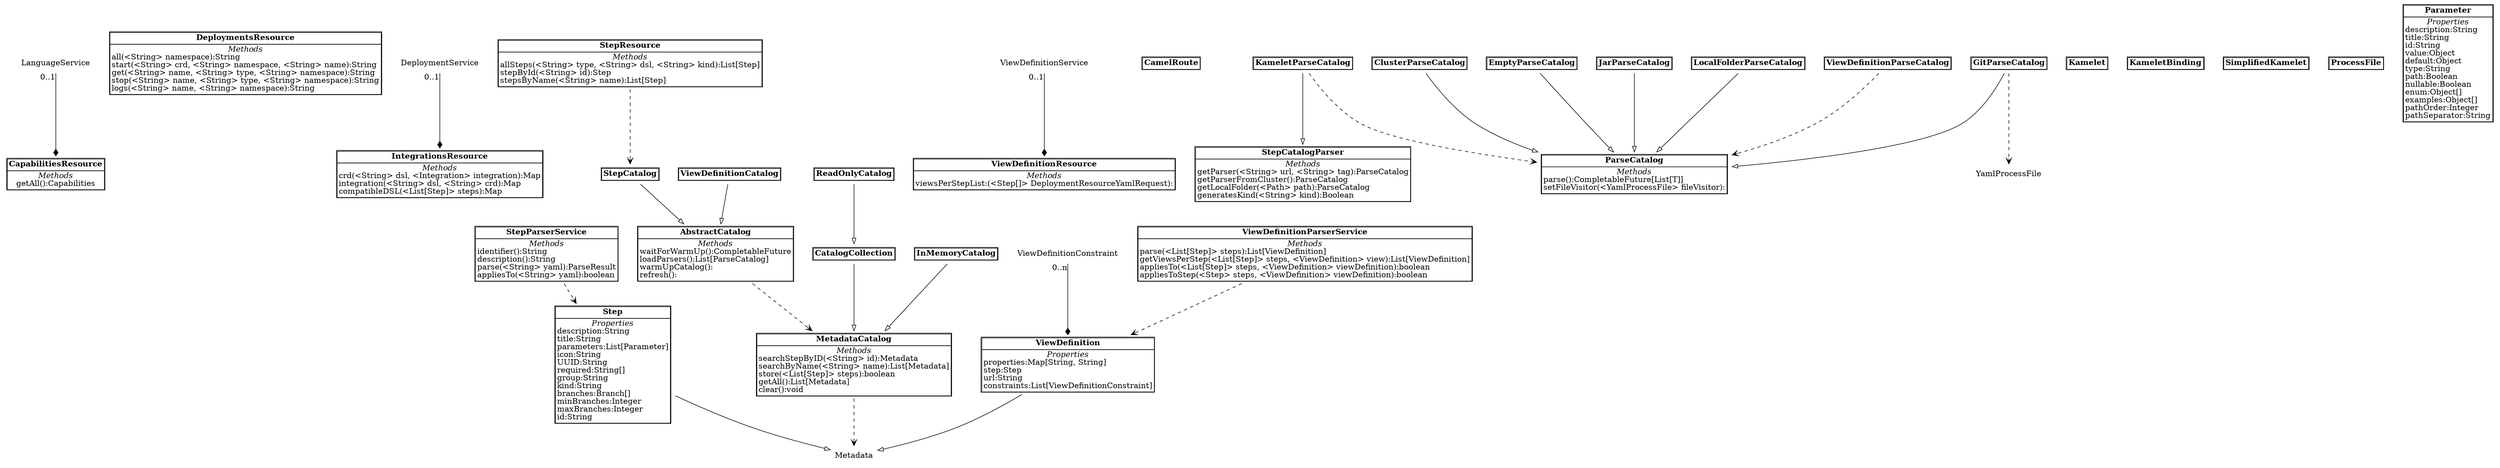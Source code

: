 digraph ClassDiagram {
	node [shape=plaintext]
	edge [arrowhead=empty];

"CapabilitiesResource" [ label = <<TABLE CELLSPACING="0">
	<TR><TD><B>CapabilitiesResource</B></TD></TR>
	<TR><TD><I>Methods</I><BR/>
getAll():Capabilities
<BR align="left" />

</TD></TR>


</TABLE>>]


		"LanguageService" -> "CapabilitiesResource" [dir=both; arrowhead=diamond; arrowtail=none
		
		, taillabel="0..1"
		
		]
"DeploymentsResource" [ label = <<TABLE CELLSPACING="0">
	<TR><TD><B>DeploymentsResource</B></TD></TR>
	<TR><TD><I>Methods</I><BR/>
all(&lt;String&gt; namespace):String
<BR align="left" />
start(&lt;String&gt; crd, &lt;String&gt; namespace, &lt;String&gt; name):String
<BR align="left" />
get(&lt;String&gt; name, &lt;String&gt; type, &lt;String&gt; namespace):String
<BR align="left" />
stop(&lt;String&gt; name, &lt;String&gt; type, &lt;String&gt; namespace):String
<BR align="left" />
logs(&lt;String&gt; name, &lt;String&gt; namespace):String
<BR align="left" />

</TD></TR>


</TABLE>>]


"IntegrationsResource" [ label = <<TABLE CELLSPACING="0">
	<TR><TD><B>IntegrationsResource</B></TD></TR>
	<TR><TD><I>Methods</I><BR/>
crd(&lt;String&gt; dsl, &lt;Integration&gt; integration):Map
<BR align="left" />
integration(&lt;String&gt; dsl, &lt;String&gt; crd):Map
<BR align="left" />
compatibleDSL(&lt;List[Step]&gt; steps):Map
<BR align="left" />

</TD></TR>


</TABLE>>]


		"DeploymentService" -> "IntegrationsResource" [dir=both; arrowhead=diamond; arrowtail=none
		
		, taillabel="0..1"
		
		]
"StepResource" [ label = <<TABLE CELLSPACING="0">
	<TR><TD><B>StepResource</B></TD></TR>
	<TR><TD><I>Methods</I><BR/>
allSteps(&lt;String&gt; type, &lt;String&gt; dsl, &lt;String&gt; kind):List[Step]
<BR align="left" />
stepById(&lt;String&gt; id):Step
<BR align="left" />
stepsByName(&lt;String&gt; name):List[Step]
<BR align="left" />

</TD></TR>


</TABLE>>]


		"StepResource" -> "StepCatalog" [
		arrowhead=open, style=dashed
		
		
		
		]
"ViewDefinitionResource" [ label = <<TABLE CELLSPACING="0">
	<TR><TD><B>ViewDefinitionResource</B></TD></TR>
	<TR><TD><I>Methods</I><BR/>
viewsPerStepList:(&lt;Step[]&gt; DeploymentResourceYamlRequest):
<BR align="left" />

</TD></TR>


</TABLE>>]


		"ViewDefinitionService" -> "ViewDefinitionResource" [dir=both; arrowhead=diamond; arrowtail=none
		
		, taillabel="0..1"
		
		]
"CamelRoute" [ label = <<TABLE CELLSPACING="0">
	<TR><TD><B>CamelRoute</B></TD></TR>
	
</TABLE>>]


"AbstractCatalog" [ label = <<TABLE CELLSPACING="0">
	<TR><TD><B>AbstractCatalog</B></TD></TR>
	<TR><TD><I>Methods</I><BR/>
waitForWarmUp():CompletableFuture
<BR align="left" />
loadParsers():List[ParseCatalog]
<BR align="left" />
warmUpCatalog():
<BR align="left" />
refresh():
<BR align="left" />

</TD></TR>


</TABLE>>]


		"AbstractCatalog" -> "MetadataCatalog" [
		arrowhead=open, style=dashed
		
		
		
		]
"StepCatalog" [ label = <<TABLE CELLSPACING="0">
	<TR><TD><B>StepCatalog</B></TD></TR>
	
</TABLE>>]

	"StepCatalog" -> "AbstractCatalog"

"StepCatalogParser" [ label = <<TABLE CELLSPACING="0">
	<TR><TD><B>StepCatalogParser</B></TD></TR>
	<TR><TD><I>Methods</I><BR/>
getParser(&lt;String&gt; url, &lt;String&gt; tag):ParseCatalog
<BR align="left" />
getParserFromCluster():ParseCatalog
<BR align="left" />
getLocalFolder(&lt;Path&gt; path):ParseCatalog
<BR align="left" />
generatesKind(&lt;String&gt; kind):Boolean
<BR align="left" />

</TD></TR>


</TABLE>>]


"ViewDefinitionCatalog" [ label = <<TABLE CELLSPACING="0">
	<TR><TD><B>ViewDefinitionCatalog</B></TD></TR>
	
</TABLE>>]

	"ViewDefinitionCatalog" -> "AbstractCatalog"

"KameletParseCatalog" [ label = <<TABLE CELLSPACING="0">
	<TR><TD><B>KameletParseCatalog</B></TD></TR>
	
</TABLE>>]

	"KameletParseCatalog" -> "StepCatalogParser"

		"KameletParseCatalog" -> "ParseCatalog" [
		arrowhead=open, style=dashed
		
		
		
		]
"Kamelet" [ label = <<TABLE CELLSPACING="0">
	<TR><TD><B>Kamelet</B></TD></TR>
	
</TABLE>>]


"KameletBinding" [ label = <<TABLE CELLSPACING="0">
	<TR><TD><B>KameletBinding</B></TD></TR>
	
</TABLE>>]


"SimplifiedKamelet" [ label = <<TABLE CELLSPACING="0">
	<TR><TD><B>SimplifiedKamelet</B></TD></TR>
	
</TABLE>>]


"MetadataCatalog" [ label = <<TABLE CELLSPACING="0">
	<TR><TD><B>MetadataCatalog</B></TD></TR>
	<TR><TD><I>Methods</I><BR/>
searchStepByID(&lt;String&gt; id):Metadata
<BR align="left" />
searchByName(&lt;String&gt; name):List[Metadata]
<BR align="left" />
store(&lt;List[Step]&gt; steps):boolean
<BR align="left" />
getAll():List[Metadata]
<BR align="left" />
clear():void
<BR align="left" />

</TD></TR>


</TABLE>>]


		"MetadataCatalog" -> "Metadata" [
		arrowhead=open, style=dashed
		
		
		
		]
"ParseCatalog" [ label = <<TABLE CELLSPACING="0">
	<TR><TD><B>ParseCatalog</B></TD></TR>
	<TR><TD><I>Methods</I><BR/>
parse():CompletableFuture[List[T]]
<BR align="left" />
setFileVisitor(&lt;YamlProcessFile&gt; fileVisitor):
<BR align="left" />

</TD></TR>


</TABLE>>]


"CatalogCollection" [ label = <<TABLE CELLSPACING="0">
	<TR><TD><B>CatalogCollection</B></TD></TR>
	
</TABLE>>]

	"CatalogCollection" -> "MetadataCatalog"

"InMemoryCatalog" [ label = <<TABLE CELLSPACING="0">
	<TR><TD><B>InMemoryCatalog</B></TD></TR>
	
</TABLE>>]

	"InMemoryCatalog" -> "MetadataCatalog"

"ReadOnlyCatalog" [ label = <<TABLE CELLSPACING="0">
	<TR><TD><B>ReadOnlyCatalog</B></TD></TR>
	
</TABLE>>]

	"ReadOnlyCatalog" -> "CatalogCollection"

"ClusterParseCatalog" [ label = <<TABLE CELLSPACING="0">
	<TR><TD><B>ClusterParseCatalog</B></TD></TR>
	
</TABLE>>]

	"ClusterParseCatalog" -> "ParseCatalog"

"EmptyParseCatalog" [ label = <<TABLE CELLSPACING="0">
	<TR><TD><B>EmptyParseCatalog</B></TD></TR>
	
</TABLE>>]

	"EmptyParseCatalog" -> "ParseCatalog"

"GitParseCatalog" [ label = <<TABLE CELLSPACING="0">
	<TR><TD><B>GitParseCatalog</B></TD></TR>
	
</TABLE>>]

	"GitParseCatalog" -> "ParseCatalog"

		"GitParseCatalog" -> "YamlProcessFile" [
		arrowhead=open, style=dashed
		
		
		
		]
"JarParseCatalog" [ label = <<TABLE CELLSPACING="0">
	<TR><TD><B>JarParseCatalog</B></TD></TR>
	
</TABLE>>]

	"JarParseCatalog" -> "ParseCatalog"

"LocalFolderParseCatalog" [ label = <<TABLE CELLSPACING="0">
	<TR><TD><B>LocalFolderParseCatalog</B></TD></TR>
	
</TABLE>>]

	"LocalFolderParseCatalog" -> "ParseCatalog"

"ProcessFile" [ label = <<TABLE CELLSPACING="0">
	<TR><TD><B>ProcessFile</B></TD></TR>
	
</TABLE>>]


"ViewDefinitionParseCatalog" [ label = <<TABLE CELLSPACING="0">
	<TR><TD><B>ViewDefinitionParseCatalog</B></TD></TR>
	
</TABLE>>]


		"ViewDefinitionParseCatalog" -> "ParseCatalog" [
		arrowhead=open, style=dashed
		
		
		
		]
"Parameter" [ label = <<TABLE CELLSPACING="0">
	<TR><TD><B>Parameter</B></TD></TR>
	<TR><TD><I>Properties</I><BR/>
description:String<BR align="left" />title:String<BR align="left" />id:String<BR align="left" />value:Object<BR align="left" />default:Object<BR align="left" />type:String<BR align="left" />path:Boolean<BR align="left" />nullable:Boolean<BR align="left" />enum:Object[]<BR align="left" />examples:Object[]<BR align="left" />pathOrder:Integer<BR align="left" />pathSeparator:String<BR align="left" />

</TD></TR>


</TABLE>>]


"Step" [ label = <<TABLE CELLSPACING="0">
	<TR><TD><B>Step</B></TD></TR>
	<TR><TD><I>Properties</I><BR/>
description:String<BR align="left" />title:String<BR align="left" />parameters:List[Parameter]<BR align="left" />icon:String<BR align="left" />UUID:String<BR align="left" />required:String[]<BR align="left" />group:String<BR align="left" />kind:String<BR align="left" />branches:Branch[]<BR align="left" />minBranches:Integer<BR align="left" />maxBranches:Integer<BR align="left" />id:String<BR align="left" />

</TD></TR>


</TABLE>>]

	"Step" -> "Metadata"

"ViewDefinition" [ label = <<TABLE CELLSPACING="0">
	<TR><TD><B>ViewDefinition</B></TD></TR>
	<TR><TD><I>Properties</I><BR/>
properties:Map[String, String]<BR align="left" />step:Step<BR align="left" />url:String<BR align="left" />constraints:List[ViewDefinitionConstraint]<BR align="left" />

</TD></TR>


</TABLE>>]

	"ViewDefinition" -> "Metadata"

		"ViewDefinitionConstraint" -> "ViewDefinition" [dir=both; arrowhead=diamond; arrowtail=none
		
		, taillabel="0..n"
		
		]
"StepParserService" [ label = <<TABLE CELLSPACING="0">
	<TR><TD><B>StepParserService</B></TD></TR>
	<TR><TD><I>Methods</I><BR/>
identifier():String
<BR align="left" />
description():String
<BR align="left" />
parse(&lt;String&gt; yaml):ParseResult
<BR align="left" />
appliesTo(&lt;String&gt; yaml):boolean
<BR align="left" />

</TD></TR>


</TABLE>>]


		"StepParserService" -> "Step" [
		arrowhead=open, style=dashed
		
		
		
		]
"ViewDefinitionParserService" [ label = <<TABLE CELLSPACING="0">
	<TR><TD><B>ViewDefinitionParserService</B></TD></TR>
	<TR><TD><I>Methods</I><BR/>
parse(&lt;List[Step]&gt; steps):List[ViewDefinition]
<BR align="left" />
getViewsPerStep(&lt;List[Step]&gt; steps, &lt;ViewDefinition&gt; view):List[ViewDefinition]
<BR align="left" />
appliesTo(&lt;List[Step]&gt; steps, &lt;ViewDefinition&gt; viewDefinition):boolean
<BR align="left" />
appliesToStep(&lt;Step&gt; steps, &lt;ViewDefinition&gt; viewDefinition):boolean
<BR align="left" />

</TD></TR>


</TABLE>>]


		"ViewDefinitionParserService" -> "ViewDefinition" [
		arrowhead=open, style=dashed
		
		
		
		]


}
